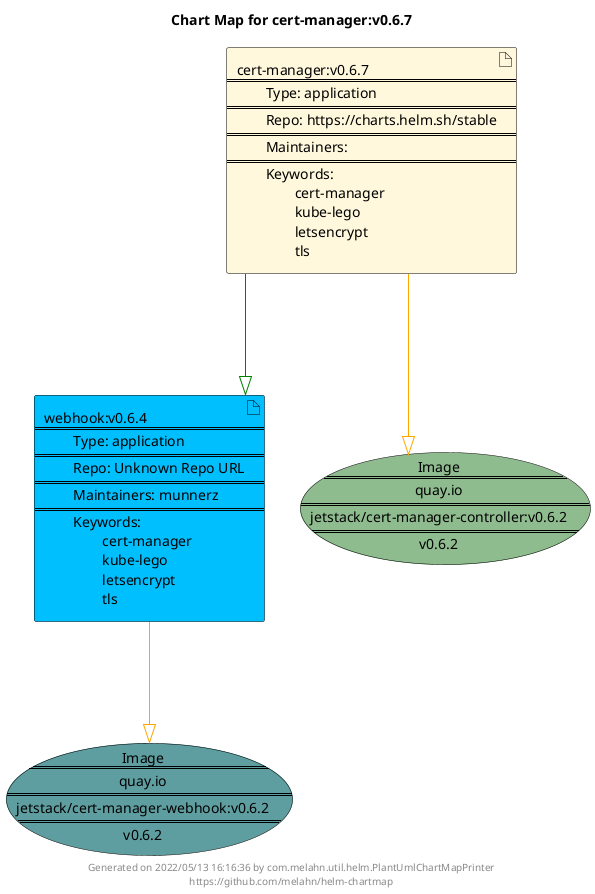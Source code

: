 @startuml
skinparam linetype ortho
skinparam backgroundColor white
skinparam usecaseBorderColor black
skinparam usecaseArrowColor LightSlateGray
skinparam artifactBorderColor black
skinparam artifactArrowColor LightSlateGray

title Chart Map for cert-manager:v0.6.7

'There are 2 referenced Helm Charts
artifact "cert-manager:v0.6.7\n====\n\tType: application\n====\n\tRepo: https://charts.helm.sh/stable\n====\n\tMaintainers: \n====\n\tKeywords: \n\t\tcert-manager\n\t\tkube-lego\n\t\tletsencrypt\n\t\ttls" as cert_manager_v0_6_7 #Cornsilk
artifact "webhook:v0.6.4\n====\n\tType: application\n====\n\tRepo: Unknown Repo URL\n====\n\tMaintainers: munnerz\n====\n\tKeywords: \n\t\tcert-manager\n\t\tkube-lego\n\t\tletsencrypt\n\t\ttls" as webhook_v0_6_4 #DeepSkyBlue

'There are 2 referenced Docker Images
usecase "Image\n====\nquay.io\n====\njetstack/cert-manager-webhook:v0.6.2\n====\nv0.6.2" as quay_io_jetstack_cert_manager_webhook_v0_6_2 #CadetBlue
usecase "Image\n====\nquay.io\n====\njetstack/cert-manager-controller:v0.6.2\n====\nv0.6.2" as quay_io_jetstack_cert_manager_controller_v0_6_2 #DarkSeaGreen

'Chart Dependencies
cert_manager_v0_6_7--[#green]-|>webhook_v0_6_4
cert_manager_v0_6_7--[#orange]-|>quay_io_jetstack_cert_manager_controller_v0_6_2
webhook_v0_6_4--[#orange]-|>quay_io_jetstack_cert_manager_webhook_v0_6_2

center footer Generated on 2022/05/13 16:16:36 by com.melahn.util.helm.PlantUmlChartMapPrinter\nhttps://github.com/melahn/helm-chartmap
@enduml
